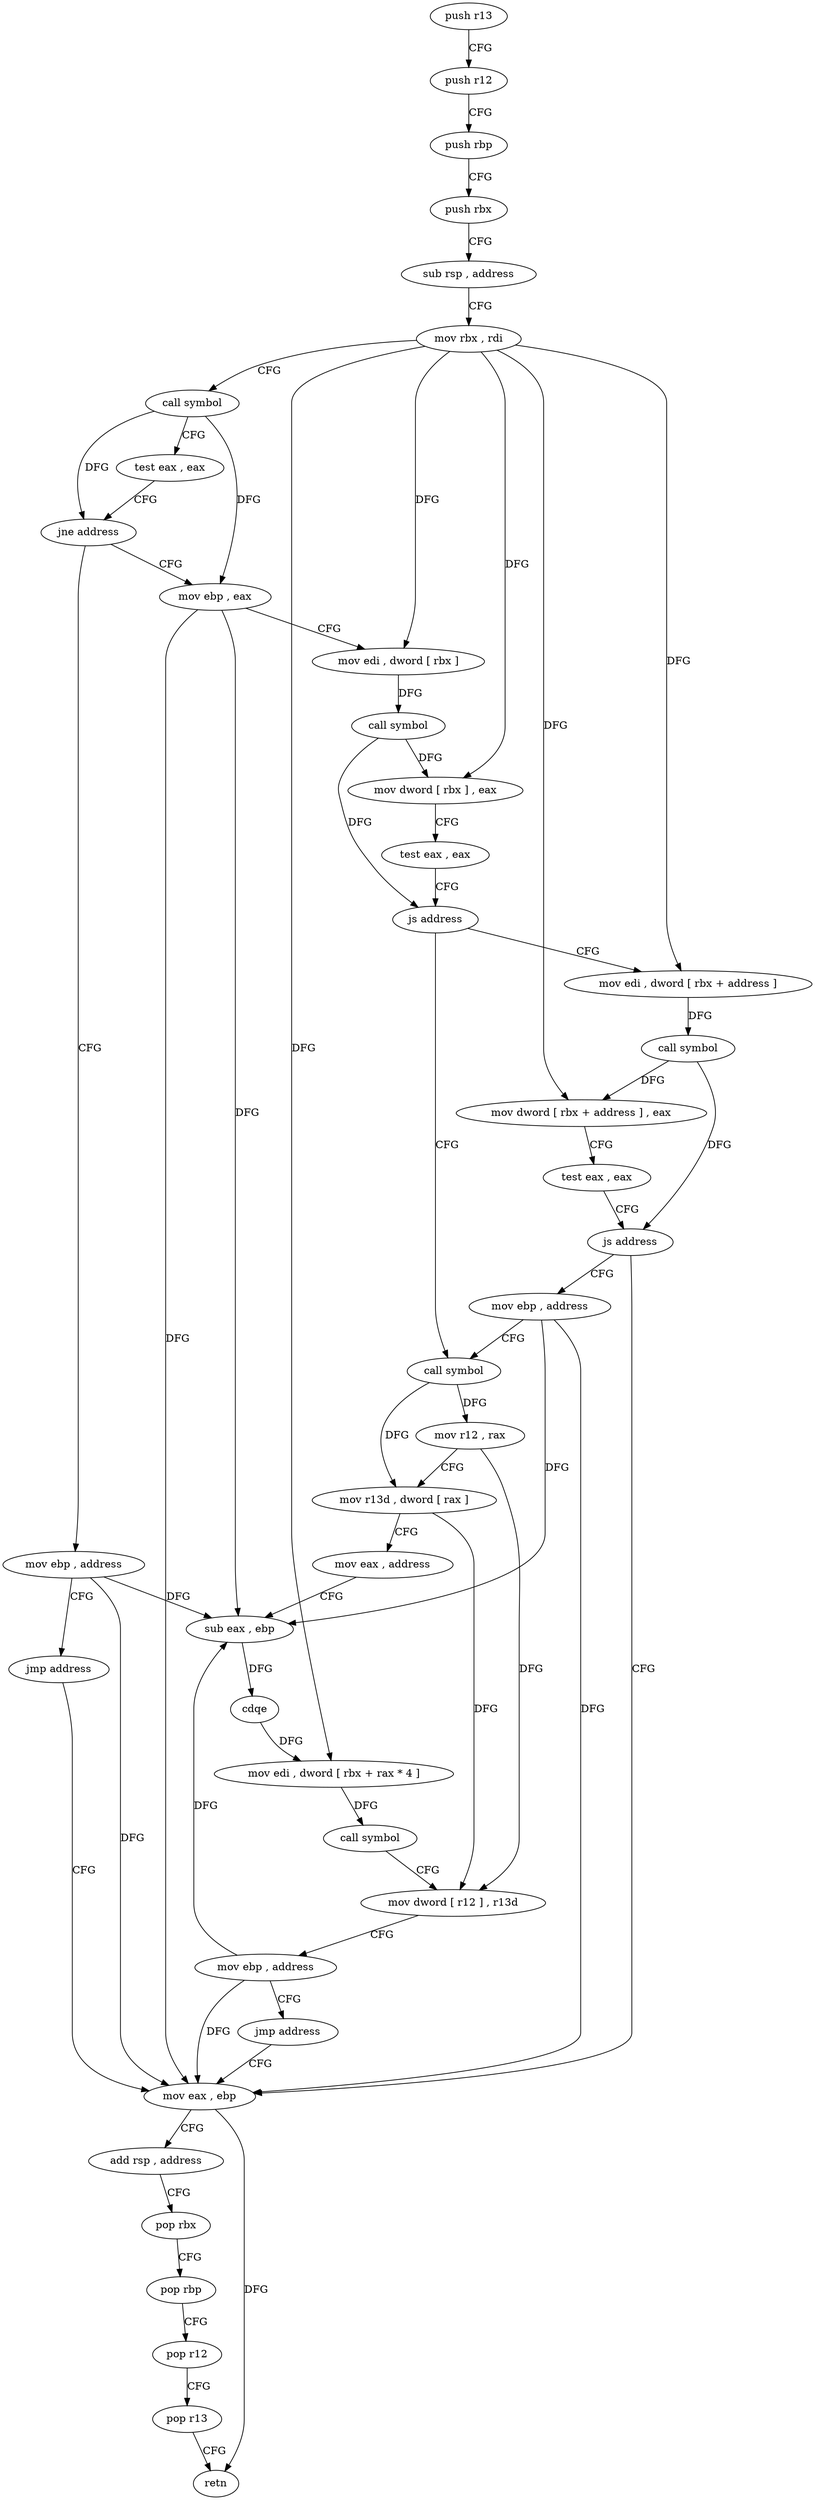 digraph "func" {
"4236663" [label = "push r13" ]
"4236665" [label = "push r12" ]
"4236667" [label = "push rbp" ]
"4236668" [label = "push rbx" ]
"4236669" [label = "sub rsp , address" ]
"4236673" [label = "mov rbx , rdi" ]
"4236676" [label = "call symbol" ]
"4236681" [label = "test eax , eax" ]
"4236683" [label = "jne address" ]
"4236772" [label = "mov ebp , address" ]
"4236685" [label = "mov ebp , eax" ]
"4236777" [label = "jmp address" ]
"4236715" [label = "mov eax , ebp" ]
"4236687" [label = "mov edi , dword [ rbx ]" ]
"4236689" [label = "call symbol" ]
"4236694" [label = "mov dword [ rbx ] , eax" ]
"4236696" [label = "test eax , eax" ]
"4236698" [label = "js address" ]
"4236733" [label = "call symbol" ]
"4236700" [label = "mov edi , dword [ rbx + address ]" ]
"4236717" [label = "add rsp , address" ]
"4236721" [label = "pop rbx" ]
"4236722" [label = "pop rbp" ]
"4236723" [label = "pop r12" ]
"4236725" [label = "pop r13" ]
"4236727" [label = "retn" ]
"4236738" [label = "mov r12 , rax" ]
"4236741" [label = "mov r13d , dword [ rax ]" ]
"4236744" [label = "mov eax , address" ]
"4236749" [label = "sub eax , ebp" ]
"4236751" [label = "cdqe" ]
"4236753" [label = "mov edi , dword [ rbx + rax * 4 ]" ]
"4236756" [label = "call symbol" ]
"4236761" [label = "mov dword [ r12 ] , r13d" ]
"4236765" [label = "mov ebp , address" ]
"4236770" [label = "jmp address" ]
"4236703" [label = "call symbol" ]
"4236708" [label = "mov dword [ rbx + address ] , eax" ]
"4236711" [label = "test eax , eax" ]
"4236713" [label = "js address" ]
"4236728" [label = "mov ebp , address" ]
"4236663" -> "4236665" [ label = "CFG" ]
"4236665" -> "4236667" [ label = "CFG" ]
"4236667" -> "4236668" [ label = "CFG" ]
"4236668" -> "4236669" [ label = "CFG" ]
"4236669" -> "4236673" [ label = "CFG" ]
"4236673" -> "4236676" [ label = "CFG" ]
"4236673" -> "4236687" [ label = "DFG" ]
"4236673" -> "4236694" [ label = "DFG" ]
"4236673" -> "4236753" [ label = "DFG" ]
"4236673" -> "4236700" [ label = "DFG" ]
"4236673" -> "4236708" [ label = "DFG" ]
"4236676" -> "4236681" [ label = "CFG" ]
"4236676" -> "4236683" [ label = "DFG" ]
"4236676" -> "4236685" [ label = "DFG" ]
"4236681" -> "4236683" [ label = "CFG" ]
"4236683" -> "4236772" [ label = "CFG" ]
"4236683" -> "4236685" [ label = "CFG" ]
"4236772" -> "4236777" [ label = "CFG" ]
"4236772" -> "4236715" [ label = "DFG" ]
"4236772" -> "4236749" [ label = "DFG" ]
"4236685" -> "4236687" [ label = "CFG" ]
"4236685" -> "4236715" [ label = "DFG" ]
"4236685" -> "4236749" [ label = "DFG" ]
"4236777" -> "4236715" [ label = "CFG" ]
"4236715" -> "4236717" [ label = "CFG" ]
"4236715" -> "4236727" [ label = "DFG" ]
"4236687" -> "4236689" [ label = "DFG" ]
"4236689" -> "4236694" [ label = "DFG" ]
"4236689" -> "4236698" [ label = "DFG" ]
"4236694" -> "4236696" [ label = "CFG" ]
"4236696" -> "4236698" [ label = "CFG" ]
"4236698" -> "4236733" [ label = "CFG" ]
"4236698" -> "4236700" [ label = "CFG" ]
"4236733" -> "4236738" [ label = "DFG" ]
"4236733" -> "4236741" [ label = "DFG" ]
"4236700" -> "4236703" [ label = "DFG" ]
"4236717" -> "4236721" [ label = "CFG" ]
"4236721" -> "4236722" [ label = "CFG" ]
"4236722" -> "4236723" [ label = "CFG" ]
"4236723" -> "4236725" [ label = "CFG" ]
"4236725" -> "4236727" [ label = "CFG" ]
"4236738" -> "4236741" [ label = "CFG" ]
"4236738" -> "4236761" [ label = "DFG" ]
"4236741" -> "4236744" [ label = "CFG" ]
"4236741" -> "4236761" [ label = "DFG" ]
"4236744" -> "4236749" [ label = "CFG" ]
"4236749" -> "4236751" [ label = "DFG" ]
"4236751" -> "4236753" [ label = "DFG" ]
"4236753" -> "4236756" [ label = "DFG" ]
"4236756" -> "4236761" [ label = "CFG" ]
"4236761" -> "4236765" [ label = "CFG" ]
"4236765" -> "4236770" [ label = "CFG" ]
"4236765" -> "4236715" [ label = "DFG" ]
"4236765" -> "4236749" [ label = "DFG" ]
"4236770" -> "4236715" [ label = "CFG" ]
"4236703" -> "4236708" [ label = "DFG" ]
"4236703" -> "4236713" [ label = "DFG" ]
"4236708" -> "4236711" [ label = "CFG" ]
"4236711" -> "4236713" [ label = "CFG" ]
"4236713" -> "4236728" [ label = "CFG" ]
"4236713" -> "4236715" [ label = "CFG" ]
"4236728" -> "4236733" [ label = "CFG" ]
"4236728" -> "4236715" [ label = "DFG" ]
"4236728" -> "4236749" [ label = "DFG" ]
}
